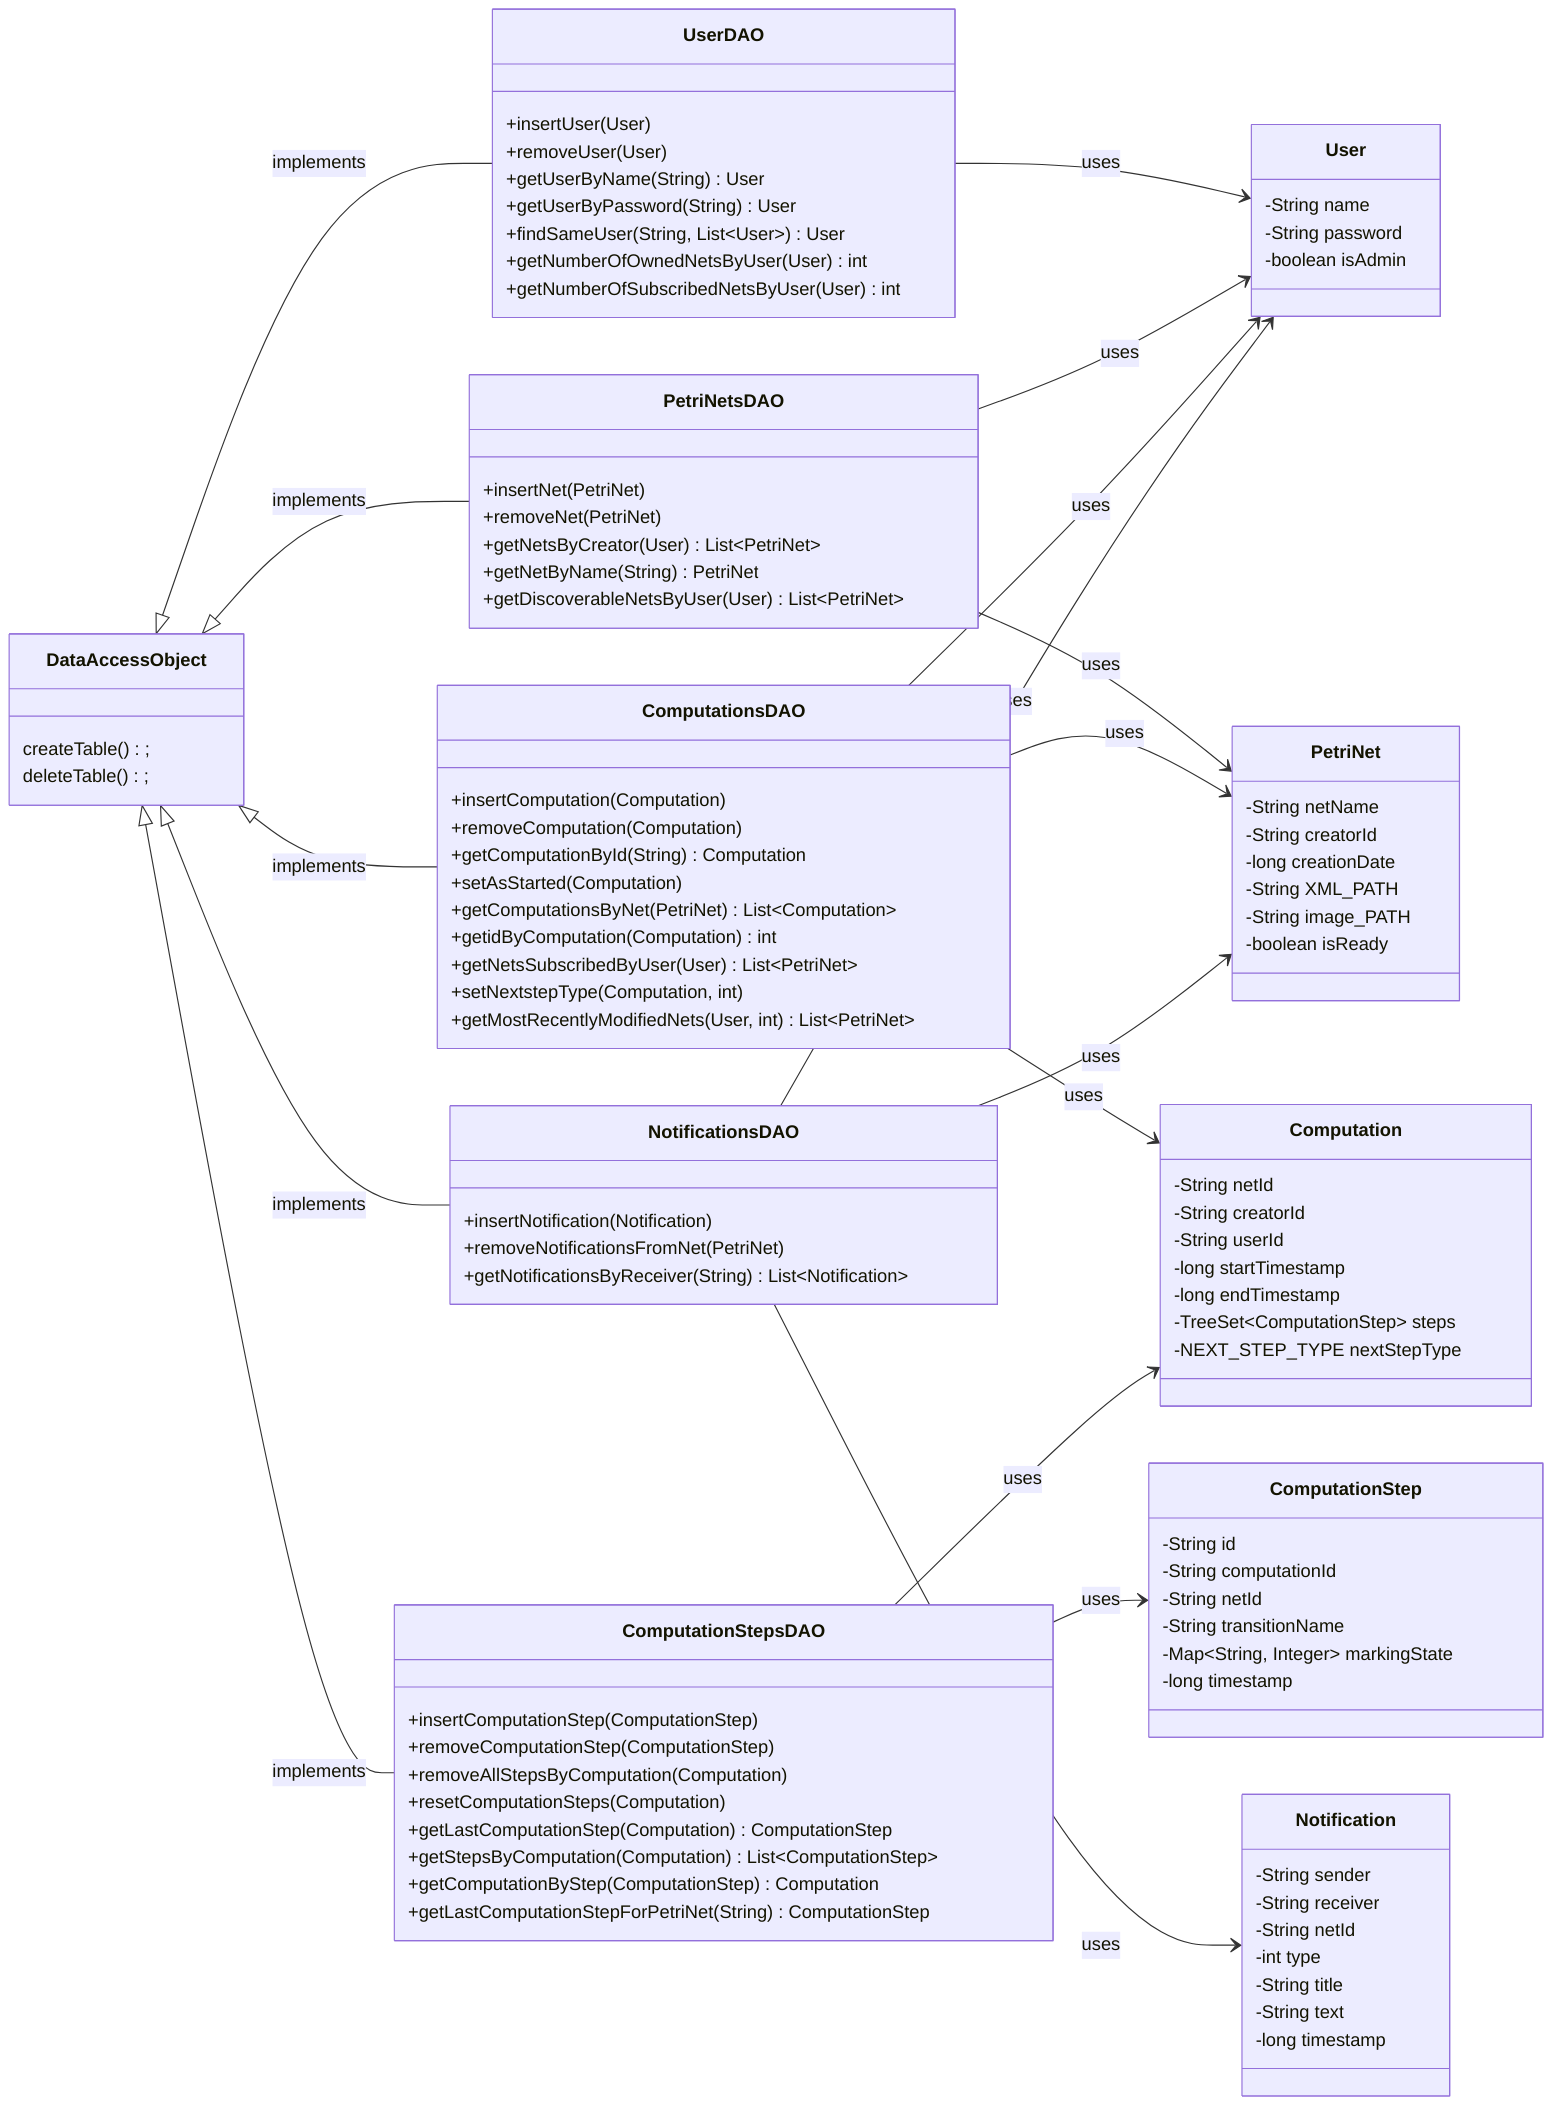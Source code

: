 classDiagram
direction LR

%% === DAO Classes ===

    class DataAccessObject{
        createTable();
        deleteTable();
    }

    class UserDAO {
        +insertUser(User)
        +removeUser(User)
        +getUserByName(String) User
        +getUserByPassword(String) User
        +findSameUser(String, List~User~) User
        +getNumberOfOwnedNetsByUser(User) int
        +getNumberOfSubscribedNetsByUser(User) int
    }

    class PetriNetsDAO {
        +insertNet(PetriNet)
        +removeNet(PetriNet)
        +getNetsByCreator(User) List~PetriNet~
        +getNetByName(String) PetriNet
        +getDiscoverableNetsByUser(User) List~PetriNet~
    }

    class ComputationsDAO {
        +insertComputation(Computation)
        +removeComputation(Computation)
        +getComputationById(String) Computation
        +setAsStarted(Computation)
        +getComputationsByNet(PetriNet) List~Computation~
        +getidByComputation(Computation) int
        +getNetsSubscribedByUser(User) List~PetriNet~
        +setNextstepType(Computation, int)
        +getMostRecentlyModifiedNets(User, int) List~PetriNet~

    }

    class ComputationStepsDAO {
        +insertComputationStep(ComputationStep)
        +removeComputationStep(ComputationStep)
        +removeAllStepsByComputation(Computation)
        +resetComputationSteps(Computation)
        +getLastComputationStep(Computation) ComputationStep
        +getStepsByComputation(Computation) List~ComputationStep~
        +getComputationByStep(ComputationStep) Computation
        +getLastComputationStepForPetriNet(String) ComputationStep
    }

    class NotificationsDAO {
        +insertNotification(Notification)
        +removeNotificationsFromNet(PetriNet)
        +getNotificationsByReceiver(String) List~Notification~

    }

%% === Model Classes ===

    class User {
        -String name
        -String password
        -boolean isAdmin
    }

    class PetriNet {
        -String netName
        -String creatorId
        -long creationDate
        -String XML_PATH
        -String image_PATH
        -boolean isReady
    }

    class Computation {
        -String netId
        -String creatorId
        -String userId
        -long startTimestamp
        -long endTimestamp
        -TreeSet~ComputationStep~ steps
        -NEXT_STEP_TYPE nextStepType
    }

    class ComputationStep {
        -String id
        -String computationId
        -String netId
        -String transitionName
        -Map~String, Integer~ markingState
        -long timestamp
    }

    class Notification {
        -String sender
        -String receiver
        -String netId
        -int type
        -String title
        -String text
        -long timestamp
    }

%% === Relations ===

    DataAccessObject <|-- UserDAO : implements
    DataAccessObject <|-- PetriNetsDAO : implements
    DataAccessObject <|-- ComputationsDAO : implements
    DataAccessObject <|-- ComputationStepsDAO : implements
    DataAccessObject <|-- NotificationsDAO : implements
    UserDAO --> User : uses
    PetriNetsDAO --> PetriNet : uses
    PetriNetsDAO --> User : uses
    ComputationsDAO --> Computation : uses
    ComputationsDAO --> User : uses
    ComputationsDAO --> PetriNet : uses
    ComputationStepsDAO --> ComputationStep : uses
    ComputationStepsDAO --> Computation : uses
    NotificationsDAO --> Notification : uses
    NotificationsDAO --> PetriNet : uses
    NotificationsDAO --> User : uses